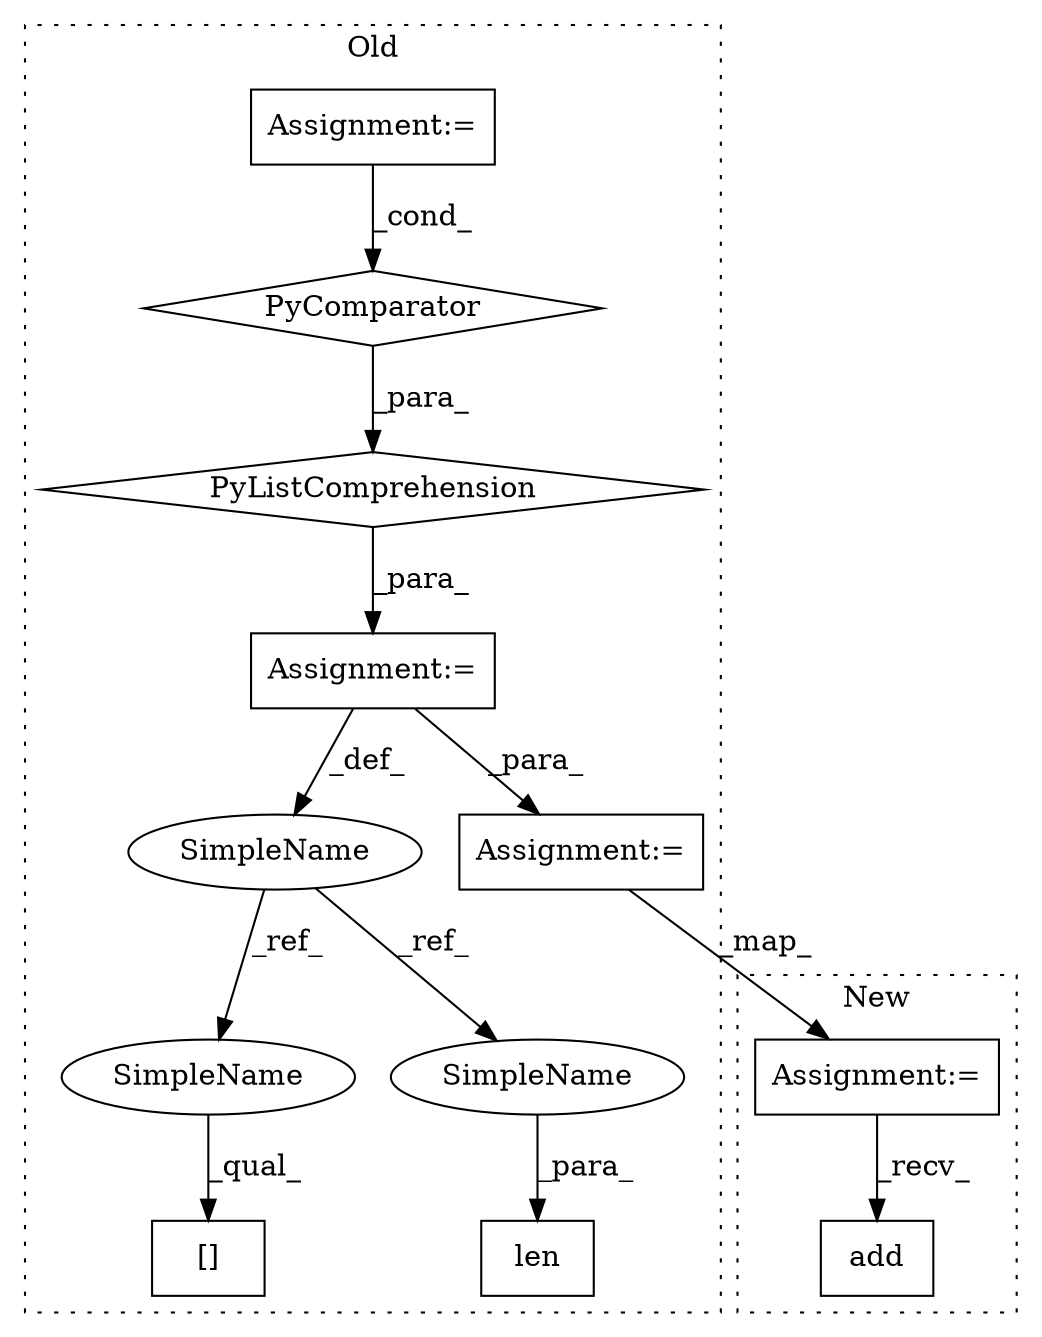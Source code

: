 digraph G {
subgraph cluster0 {
1 [label="[]" a="2" s="836,844" l="7,1" shape="box"];
3 [label="SimpleName" a="42" s="570" l="6" shape="ellipse"];
4 [label="len" a="32" s="738,748" l="4,1" shape="box"];
5 [label="PyListComprehension" a="109" s="588" l="146" shape="diamond"];
6 [label="Assignment:=" a="7" s="1049" l="1" shape="box"];
8 [label="PyComparator" a="113" s="688" l="38" shape="diamond"];
9 [label="Assignment:=" a="7" s="576" l="12" shape="box"];
10 [label="Assignment:=" a="7" s="688" l="38" shape="box"];
11 [label="SimpleName" a="42" s="836" l="6" shape="ellipse"];
12 [label="SimpleName" a="42" s="742" l="6" shape="ellipse"];
label = "Old";
style="dotted";
}
subgraph cluster1 {
2 [label="add" a="32" s="259,325" l="4,1" shape="box"];
7 [label="Assignment:=" a="7" s="213" l="1" shape="box"];
label = "New";
style="dotted";
}
3 -> 12 [label="_ref_"];
3 -> 11 [label="_ref_"];
5 -> 9 [label="_para_"];
6 -> 7 [label="_map_"];
7 -> 2 [label="_recv_"];
8 -> 5 [label="_para_"];
9 -> 3 [label="_def_"];
9 -> 6 [label="_para_"];
10 -> 8 [label="_cond_"];
11 -> 1 [label="_qual_"];
12 -> 4 [label="_para_"];
}